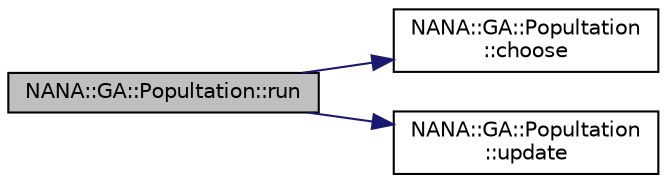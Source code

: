 digraph "NANA::GA::Popultation::run"
{
 // LATEX_PDF_SIZE
  edge [fontname="Helvetica",fontsize="10",labelfontname="Helvetica",labelfontsize="10"];
  node [fontname="Helvetica",fontsize="10",shape=record];
  rankdir="LR";
  Node1 [label="NANA::GA::Popultation::run",height=0.2,width=0.4,color="black", fillcolor="grey75", style="filled", fontcolor="black",tooltip="迭代多少次"];
  Node1 -> Node2 [color="midnightblue",fontsize="10",style="solid",fontname="Helvetica"];
  Node2 [label="NANA::GA::Popultation\l::choose",height=0.2,width=0.4,color="black", fillcolor="white", style="filled",URL="$class_n_a_n_a_1_1_g_a_1_1_popultation.html#aa2875edd3762f9273bf3714e31776f5b",tooltip="天择(从种群中选择优秀的个体，认为是存活下来的个体)"];
  Node1 -> Node3 [color="midnightblue",fontsize="10",style="solid",fontname="Helvetica"];
  Node3 [label="NANA::GA::Popultation\l::update",height=0.2,width=0.4,color="black", fillcolor="white", style="filled",URL="$class_n_a_n_a_1_1_g_a_1_1_popultation.html#aa1294e3a8cca5f95b385a54bcb94da81",tooltip="更新到下一代"];
}
